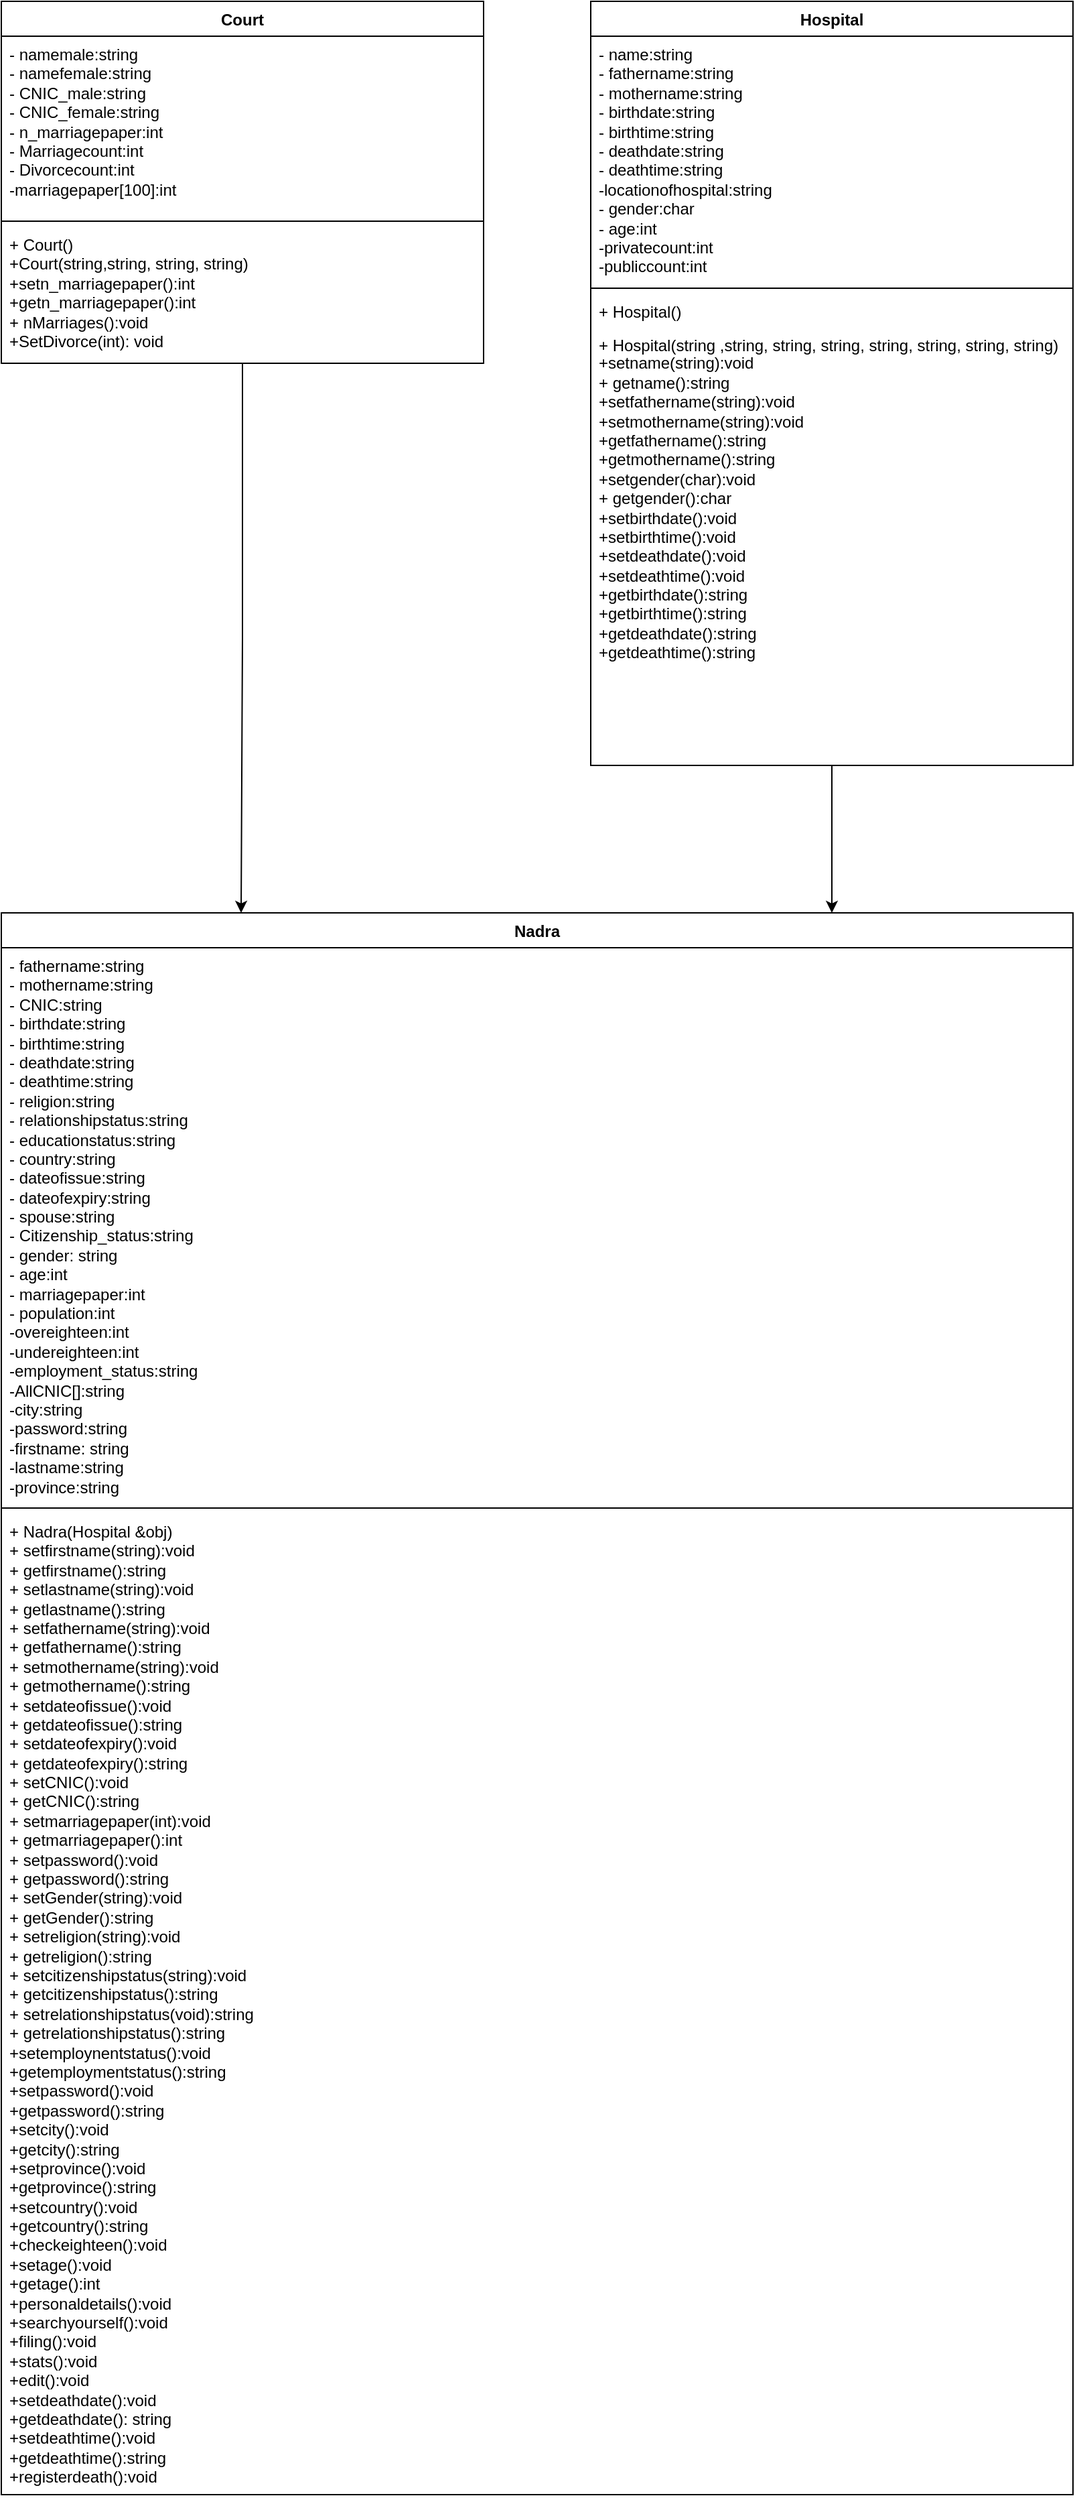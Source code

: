 <mxfile version="21.3.2" type="github">
  <diagram id="C5RBs43oDa-KdzZeNtuy" name="Page-1">
    <mxGraphModel dx="421" dy="837" grid="1" gridSize="10" guides="1" tooltips="1" connect="1" arrows="1" fold="1" page="1" pageScale="1" pageWidth="1169" pageHeight="1654" math="0" shadow="0">
      <root>
        <mxCell id="WIyWlLk6GJQsqaUBKTNV-0" />
        <mxCell id="WIyWlLk6GJQsqaUBKTNV-1" parent="WIyWlLk6GJQsqaUBKTNV-0" />
        <mxCell id="76ZYkbSYI2YksYncArjY-44" value="Nadra" style="swimlane;fontStyle=1;align=center;verticalAlign=top;childLayout=stackLayout;horizontal=1;startSize=26;horizontalStack=0;resizeParent=1;resizeParentMax=0;resizeLast=0;collapsible=1;marginBottom=0;whiteSpace=wrap;html=1;" parent="WIyWlLk6GJQsqaUBKTNV-1" vertex="1">
          <mxGeometry x="160" y="720" width="800" height="1180" as="geometry">
            <mxRectangle x="160" y="720" width="70" height="30" as="alternateBounds" />
          </mxGeometry>
        </mxCell>
        <mxCell id="76ZYkbSYI2YksYncArjY-45" value="&lt;div&gt;&lt;span style=&quot;background-color: initial;&quot;&gt;- fathername:string&lt;/span&gt;&lt;br&gt;&lt;/div&gt;&lt;div&gt;- mothername:string&lt;/div&gt;&lt;div&gt;- CNIC:string&lt;/div&gt;&lt;div&gt;- birthdate:string&lt;/div&gt;&lt;div&gt;- birthtime:string&lt;/div&gt;&lt;div&gt;- deathdate:string&lt;/div&gt;&lt;div&gt;- deathtime:string&lt;/div&gt;&lt;div&gt;- religion:string&lt;/div&gt;&lt;div&gt;- relationshipstatus:string&lt;/div&gt;&lt;div&gt;- educationstatus:string&lt;/div&gt;&lt;div&gt;- country:string&lt;/div&gt;&lt;div&gt;- dateofissue:string&lt;/div&gt;&lt;div&gt;- dateofexpiry:string&lt;/div&gt;&lt;div&gt;- spouse:string&lt;/div&gt;&lt;div&gt;- Citizenship_status:string&lt;br&gt;&lt;/div&gt;&lt;div&gt;- gender: string&amp;nbsp;&lt;/div&gt;&lt;div&gt;- age:int&lt;/div&gt;&lt;div&gt;- marriagepaper:int&lt;/div&gt;&lt;div&gt;- population:int&lt;br&gt;&lt;/div&gt;&lt;div&gt;-overeighteen:int&lt;/div&gt;&lt;div&gt;-undereighteen:int&lt;/div&gt;&lt;div&gt;-employment_status:string&lt;/div&gt;&lt;div&gt;-AllCNIC[]:string&lt;/div&gt;&lt;div&gt;-city:string&lt;/div&gt;&lt;div&gt;-password:string&lt;/div&gt;&lt;div&gt;-firstname: string&lt;/div&gt;&lt;div&gt;-lastname:string&lt;/div&gt;&lt;div&gt;-province:string&lt;/div&gt;" style="text;strokeColor=none;fillColor=none;align=left;verticalAlign=top;spacingLeft=4;spacingRight=4;overflow=hidden;rotatable=0;points=[[0,0.5],[1,0.5]];portConstraint=eastwest;whiteSpace=wrap;html=1;" parent="76ZYkbSYI2YksYncArjY-44" vertex="1">
          <mxGeometry y="26" width="800" height="414" as="geometry" />
        </mxCell>
        <mxCell id="76ZYkbSYI2YksYncArjY-46" value="" style="line;strokeWidth=1;fillColor=none;align=left;verticalAlign=middle;spacingTop=-1;spacingLeft=3;spacingRight=3;rotatable=0;labelPosition=right;points=[];portConstraint=eastwest;strokeColor=inherit;" parent="76ZYkbSYI2YksYncArjY-44" vertex="1">
          <mxGeometry y="440" width="800" height="8" as="geometry" />
        </mxCell>
        <mxCell id="76ZYkbSYI2YksYncArjY-47" value="&lt;div&gt;+ Nadra(Hospital &amp;amp;obj)&lt;/div&gt;&lt;div&gt;+ setfirstname(string):void&lt;/div&gt;&lt;div&gt;+ getfirstname():string&lt;/div&gt;&lt;div&gt;+ setlastname(string):void&lt;/div&gt;&lt;div&gt;+ getlastname():string&lt;br&gt;&lt;/div&gt;&lt;div&gt;+ setfathername(string):void&lt;/div&gt;&lt;div&gt;+ getfathername():string&lt;/div&gt;&lt;div&gt;+ setmothername(string):void&lt;/div&gt;&lt;div&gt;+ getmothername():string&lt;/div&gt;&lt;div&gt;+ setdateofissue():void&lt;/div&gt;&lt;div&gt;+ getdateofissue():string&lt;/div&gt;&lt;div&gt;+ setdateofexpiry():void&lt;/div&gt;&lt;div&gt;+ getdateofexpiry():string&lt;/div&gt;&lt;div&gt;+ setCNIC():void&lt;/div&gt;&lt;div&gt;+ getCNIC():string&lt;/div&gt;&lt;div&gt;+ setmarriagepaper(int):void&lt;/div&gt;&lt;div&gt;+ getmarriagepaper():int&lt;/div&gt;&lt;div&gt;+ setpassword():void&lt;/div&gt;&lt;div&gt;+ getpassword():string&lt;/div&gt;&lt;div&gt;+ setGender(string):void&lt;/div&gt;&lt;div&gt;+ getGender():string&lt;/div&gt;&lt;div&gt;+ setreligion(string):void&lt;/div&gt;&lt;div&gt;+ getreligion():string&lt;/div&gt;&lt;div&gt;+ setcitizenshipstatus(string):void&lt;/div&gt;&lt;div&gt;+ getcitizenshipstatus():string&lt;/div&gt;&lt;div&gt;+ setrelationshipstatus(void):string&lt;/div&gt;&lt;div&gt;+ getrelationshipstatus():string&lt;br&gt;&lt;/div&gt;&lt;div&gt;+setemploynentstatus():void&lt;/div&gt;&lt;div&gt;+getemploymentstatus():string&lt;/div&gt;&lt;div&gt;+setpassword():void&lt;/div&gt;&lt;div&gt;+getpassword():string&lt;/div&gt;&lt;div&gt;+setcity():void&lt;/div&gt;&lt;div&gt;+getcity():string&lt;/div&gt;&lt;div&gt;+setprovince():void&lt;/div&gt;&lt;div&gt;+getprovince():string&lt;/div&gt;&lt;div&gt;+setcountry():void&lt;/div&gt;&lt;div&gt;+getcountry():string&amp;nbsp;&lt;/div&gt;&lt;div&gt;+checkeighteen():void&lt;/div&gt;&lt;div&gt;+setage():void&lt;/div&gt;&lt;div&gt;+getage():int&lt;/div&gt;&lt;div&gt;+personaldetails():void&lt;/div&gt;&lt;div&gt;+searchyourself():void&lt;/div&gt;&lt;div&gt;+filing():void&lt;/div&gt;&lt;div&gt;+stats():void&lt;/div&gt;&lt;div&gt;+edit():void&lt;/div&gt;&lt;div&gt;+setdeathdate():void&lt;/div&gt;&lt;div&gt;+getdeathdate(): string&lt;/div&gt;&lt;div&gt;+setdeathtime():void&lt;/div&gt;&lt;div&gt;+getdeathtime():string&lt;/div&gt;&lt;div&gt;+registerdeath():void&lt;/div&gt;&lt;div&gt;&lt;br&gt;&lt;/div&gt;&lt;div&gt;&lt;br&gt;&lt;/div&gt;&lt;div&gt;&lt;br&gt;&lt;/div&gt;&lt;div&gt;&lt;br&gt;&lt;/div&gt;&lt;div&gt;&lt;br&gt;&lt;/div&gt;" style="text;strokeColor=none;fillColor=none;align=left;verticalAlign=top;spacingLeft=4;spacingRight=4;overflow=hidden;rotatable=0;points=[[0,0.5],[1,0.5]];portConstraint=eastwest;whiteSpace=wrap;html=1;" parent="76ZYkbSYI2YksYncArjY-44" vertex="1">
          <mxGeometry y="448" width="800" height="732" as="geometry" />
        </mxCell>
        <mxCell id="76ZYkbSYI2YksYncArjY-72" style="edgeStyle=orthogonalEdgeStyle;rounded=0;orthogonalLoop=1;jettySize=auto;html=1;" parent="WIyWlLk6GJQsqaUBKTNV-1" source="76ZYkbSYI2YksYncArjY-58" edge="1">
          <mxGeometry relative="1" as="geometry">
            <mxPoint x="339" y="720" as="targetPoint" />
          </mxGeometry>
        </mxCell>
        <mxCell id="76ZYkbSYI2YksYncArjY-58" value="Court" style="swimlane;fontStyle=1;align=center;verticalAlign=top;childLayout=stackLayout;horizontal=1;startSize=26;horizontalStack=0;resizeParent=1;resizeParentMax=0;resizeLast=0;collapsible=1;marginBottom=0;whiteSpace=wrap;html=1;" parent="WIyWlLk6GJQsqaUBKTNV-1" vertex="1">
          <mxGeometry x="160" y="40" width="360" height="270" as="geometry">
            <mxRectangle x="160" y="40" width="70" height="30" as="alternateBounds" />
          </mxGeometry>
        </mxCell>
        <mxCell id="76ZYkbSYI2YksYncArjY-59" value="&lt;div&gt;- namemale:string&lt;/div&gt;&lt;div&gt;- namefemale:string&lt;/div&gt;&lt;div&gt;- CNIC_male:string&lt;/div&gt;&lt;div&gt;- CNIC_female:string&lt;br&gt;&lt;/div&gt;&lt;div&gt;- n_marriagepaper:int&lt;/div&gt;&lt;div&gt;- Marriagecount:int&lt;/div&gt;&lt;div&gt;- Divorcecount:int&lt;/div&gt;&lt;div&gt;-marriagepaper[100]:int&lt;/div&gt;&lt;p style=&quot;line-height: 100%; margin-bottom: 0in&quot;&gt;&lt;br&gt;&lt;br&gt;&lt;/p&gt;&lt;br&gt;&lt;br&gt;&lt;style class=&quot;native-dark-class-modified&quot; type=&quot;text/css&quot;&gt;p { line-height: 115%; margin-bottom: 0.1in; background: transparent }&lt;/style&gt;" style="text;strokeColor=none;fillColor=none;align=left;verticalAlign=top;spacingLeft=4;spacingRight=4;overflow=hidden;rotatable=0;points=[[0,0.5],[1,0.5]];portConstraint=eastwest;whiteSpace=wrap;html=1;" parent="76ZYkbSYI2YksYncArjY-58" vertex="1">
          <mxGeometry y="26" width="360" height="134" as="geometry" />
        </mxCell>
        <mxCell id="76ZYkbSYI2YksYncArjY-60" value="" style="line;strokeWidth=1;fillColor=none;align=left;verticalAlign=middle;spacingTop=-1;spacingLeft=3;spacingRight=3;rotatable=0;labelPosition=right;points=[];portConstraint=eastwest;strokeColor=inherit;" parent="76ZYkbSYI2YksYncArjY-58" vertex="1">
          <mxGeometry y="160" width="360" height="8" as="geometry" />
        </mxCell>
        <mxCell id="76ZYkbSYI2YksYncArjY-61" value="&lt;div&gt;+ Court()&lt;/div&gt;&lt;div&gt;+Court(string,string, string, string)&lt;/div&gt;&lt;div&gt;+setn_marriagepaper():int&lt;/div&gt;&lt;div&gt;+getn_marriagepaper():int&lt;/div&gt;&lt;div&gt;+ nMarriages():void&lt;br&gt;&lt;/div&gt;&lt;div&gt;+SetDivorce(int): void&amp;nbsp;&lt;/div&gt;&lt;div&gt;&lt;br&gt;&lt;/div&gt;&lt;p style=&quot;line-height: 100%; margin-bottom: 0in&quot;&gt;&lt;br&gt;&lt;br&gt;&lt;br&gt;&lt;/p&gt;&lt;br&gt;&lt;br&gt;&lt;style class=&quot;native-dark-class-modified&quot; type=&quot;text/css&quot;&gt;p { line-height: 115%; margin-bottom: 0.1in; background: transparent }&lt;/style&gt;" style="text;strokeColor=none;fillColor=none;align=left;verticalAlign=top;spacingLeft=4;spacingRight=4;overflow=hidden;rotatable=0;points=[[0,0.5],[1,0.5]];portConstraint=eastwest;whiteSpace=wrap;html=1;" parent="76ZYkbSYI2YksYncArjY-58" vertex="1">
          <mxGeometry y="168" width="360" height="102" as="geometry" />
        </mxCell>
        <mxCell id="76ZYkbSYI2YksYncArjY-73" style="edgeStyle=orthogonalEdgeStyle;rounded=0;orthogonalLoop=1;jettySize=auto;html=1;" parent="WIyWlLk6GJQsqaUBKTNV-1" source="76ZYkbSYI2YksYncArjY-67" edge="1">
          <mxGeometry relative="1" as="geometry">
            <mxPoint x="780" y="720" as="targetPoint" />
          </mxGeometry>
        </mxCell>
        <mxCell id="76ZYkbSYI2YksYncArjY-67" value="Hospital" style="swimlane;fontStyle=1;align=center;verticalAlign=top;childLayout=stackLayout;horizontal=1;startSize=26;horizontalStack=0;resizeParent=1;resizeParentMax=0;resizeLast=0;collapsible=1;marginBottom=0;whiteSpace=wrap;html=1;" parent="WIyWlLk6GJQsqaUBKTNV-1" vertex="1">
          <mxGeometry x="600" y="40" width="360" height="570" as="geometry">
            <mxRectangle x="600" y="40" width="90" height="30" as="alternateBounds" />
          </mxGeometry>
        </mxCell>
        <mxCell id="76ZYkbSYI2YksYncArjY-68" value="&lt;div&gt;- name:string&lt;/div&gt;&lt;div&gt;- fathername:string&lt;/div&gt;&lt;div&gt;- mothername:string&lt;/div&gt;&lt;div&gt;- birthdate:string&lt;/div&gt;&lt;div&gt;- birthtime:string&lt;/div&gt;&lt;div&gt;- deathdate:string&lt;/div&gt;&lt;div&gt;- deathtime:string&lt;/div&gt;&lt;div&gt;-locationofhospital:string&lt;/div&gt;- gender:char&lt;br&gt;- age:int&lt;br&gt;-privatecount:int&lt;br&gt;-publiccount:int&lt;br&gt;&lt;p style=&quot;line-height: 100%; margin-bottom: 0in&quot;&gt;&lt;br&gt;&lt;br&gt;&lt;br&gt;&lt;/p&gt;&lt;br&gt;&lt;br&gt;&lt;style class=&quot;native-dark-class-modified&quot; type=&quot;text/css&quot;&gt;p { line-height: 115%; margin-bottom: 0.1in; background: transparent }&lt;/style&gt;" style="text;strokeColor=none;fillColor=none;align=left;verticalAlign=top;spacingLeft=4;spacingRight=4;overflow=hidden;rotatable=0;points=[[0,0.5],[1,0.5]];portConstraint=eastwest;whiteSpace=wrap;html=1;" parent="76ZYkbSYI2YksYncArjY-67" vertex="1">
          <mxGeometry y="26" width="360" height="184" as="geometry" />
        </mxCell>
        <mxCell id="76ZYkbSYI2YksYncArjY-69" value="" style="line;strokeWidth=1;fillColor=none;align=left;verticalAlign=middle;spacingTop=-1;spacingLeft=3;spacingRight=3;rotatable=0;labelPosition=right;points=[];portConstraint=eastwest;strokeColor=inherit;" parent="76ZYkbSYI2YksYncArjY-67" vertex="1">
          <mxGeometry y="210" width="360" height="8" as="geometry" />
        </mxCell>
        <mxCell id="76ZYkbSYI2YksYncArjY-70" value="+ Hospital()&lt;br&gt;&lt;p style=&quot;line-height: 100%; margin-bottom: 0in&quot;&gt;+ Hospital(string ,string, string, string, string, string, string, string)&lt;/p&gt;&lt;div&gt;+setname(string):void&lt;/div&gt;&lt;div&gt;+ getname():string&lt;/div&gt;+setfathername(string):void&lt;div&gt;+setmothername(string):void&lt;/div&gt;&lt;div&gt;+getfathername():string&lt;/div&gt;&lt;div&gt;+getmothername():string&lt;/div&gt;&lt;div&gt;+setgender(char):void&lt;/div&gt;&lt;div&gt;+ getgender():char&lt;/div&gt;&lt;div&gt;+setbirthdate():void&lt;/div&gt;&lt;div&gt;+setbirthtime():void&lt;/div&gt;&lt;div&gt;+setdeathdate():void&lt;/div&gt;&lt;div&gt;+setdeathtime():void&lt;/div&gt;&lt;div&gt;+getbirthdate():string&lt;/div&gt;&lt;div&gt;+getbirthtime():string&lt;/div&gt;&lt;div&gt;+getdeathdate():string&lt;/div&gt;&lt;div&gt;+getdeathtime():string&lt;/div&gt;&lt;p style=&quot;line-height: 100%; margin-bottom: 0in&quot;&gt;&lt;br&gt;&lt;br&gt;&lt;br&gt;&lt;/p&gt;&lt;br&gt;&lt;br&gt;&lt;style class=&quot;native-dark-class-modified&quot; type=&quot;text/css&quot;&gt;p { line-height: 115%; margin-bottom: 0.1in; background: transparent }&lt;/style&gt;" style="text;strokeColor=none;fillColor=none;align=left;verticalAlign=top;spacingLeft=4;spacingRight=4;overflow=hidden;rotatable=0;points=[[0,0.5],[1,0.5]];portConstraint=eastwest;whiteSpace=wrap;html=1;" parent="76ZYkbSYI2YksYncArjY-67" vertex="1">
          <mxGeometry y="218" width="360" height="352" as="geometry" />
        </mxCell>
      </root>
    </mxGraphModel>
  </diagram>
</mxfile>

